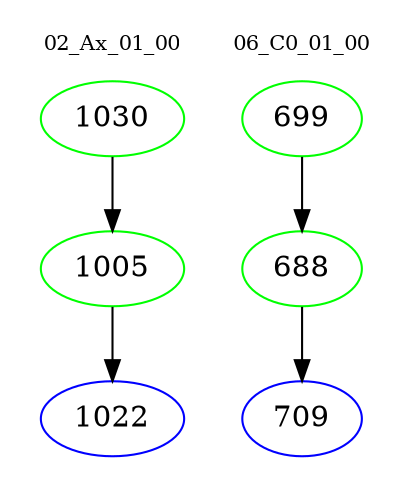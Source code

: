 digraph{
subgraph cluster_0 {
color = white
label = "02_Ax_01_00";
fontsize=10;
T0_1030 [label="1030", color="green"]
T0_1030 -> T0_1005 [color="black"]
T0_1005 [label="1005", color="green"]
T0_1005 -> T0_1022 [color="black"]
T0_1022 [label="1022", color="blue"]
}
subgraph cluster_1 {
color = white
label = "06_C0_01_00";
fontsize=10;
T1_699 [label="699", color="green"]
T1_699 -> T1_688 [color="black"]
T1_688 [label="688", color="green"]
T1_688 -> T1_709 [color="black"]
T1_709 [label="709", color="blue"]
}
}
